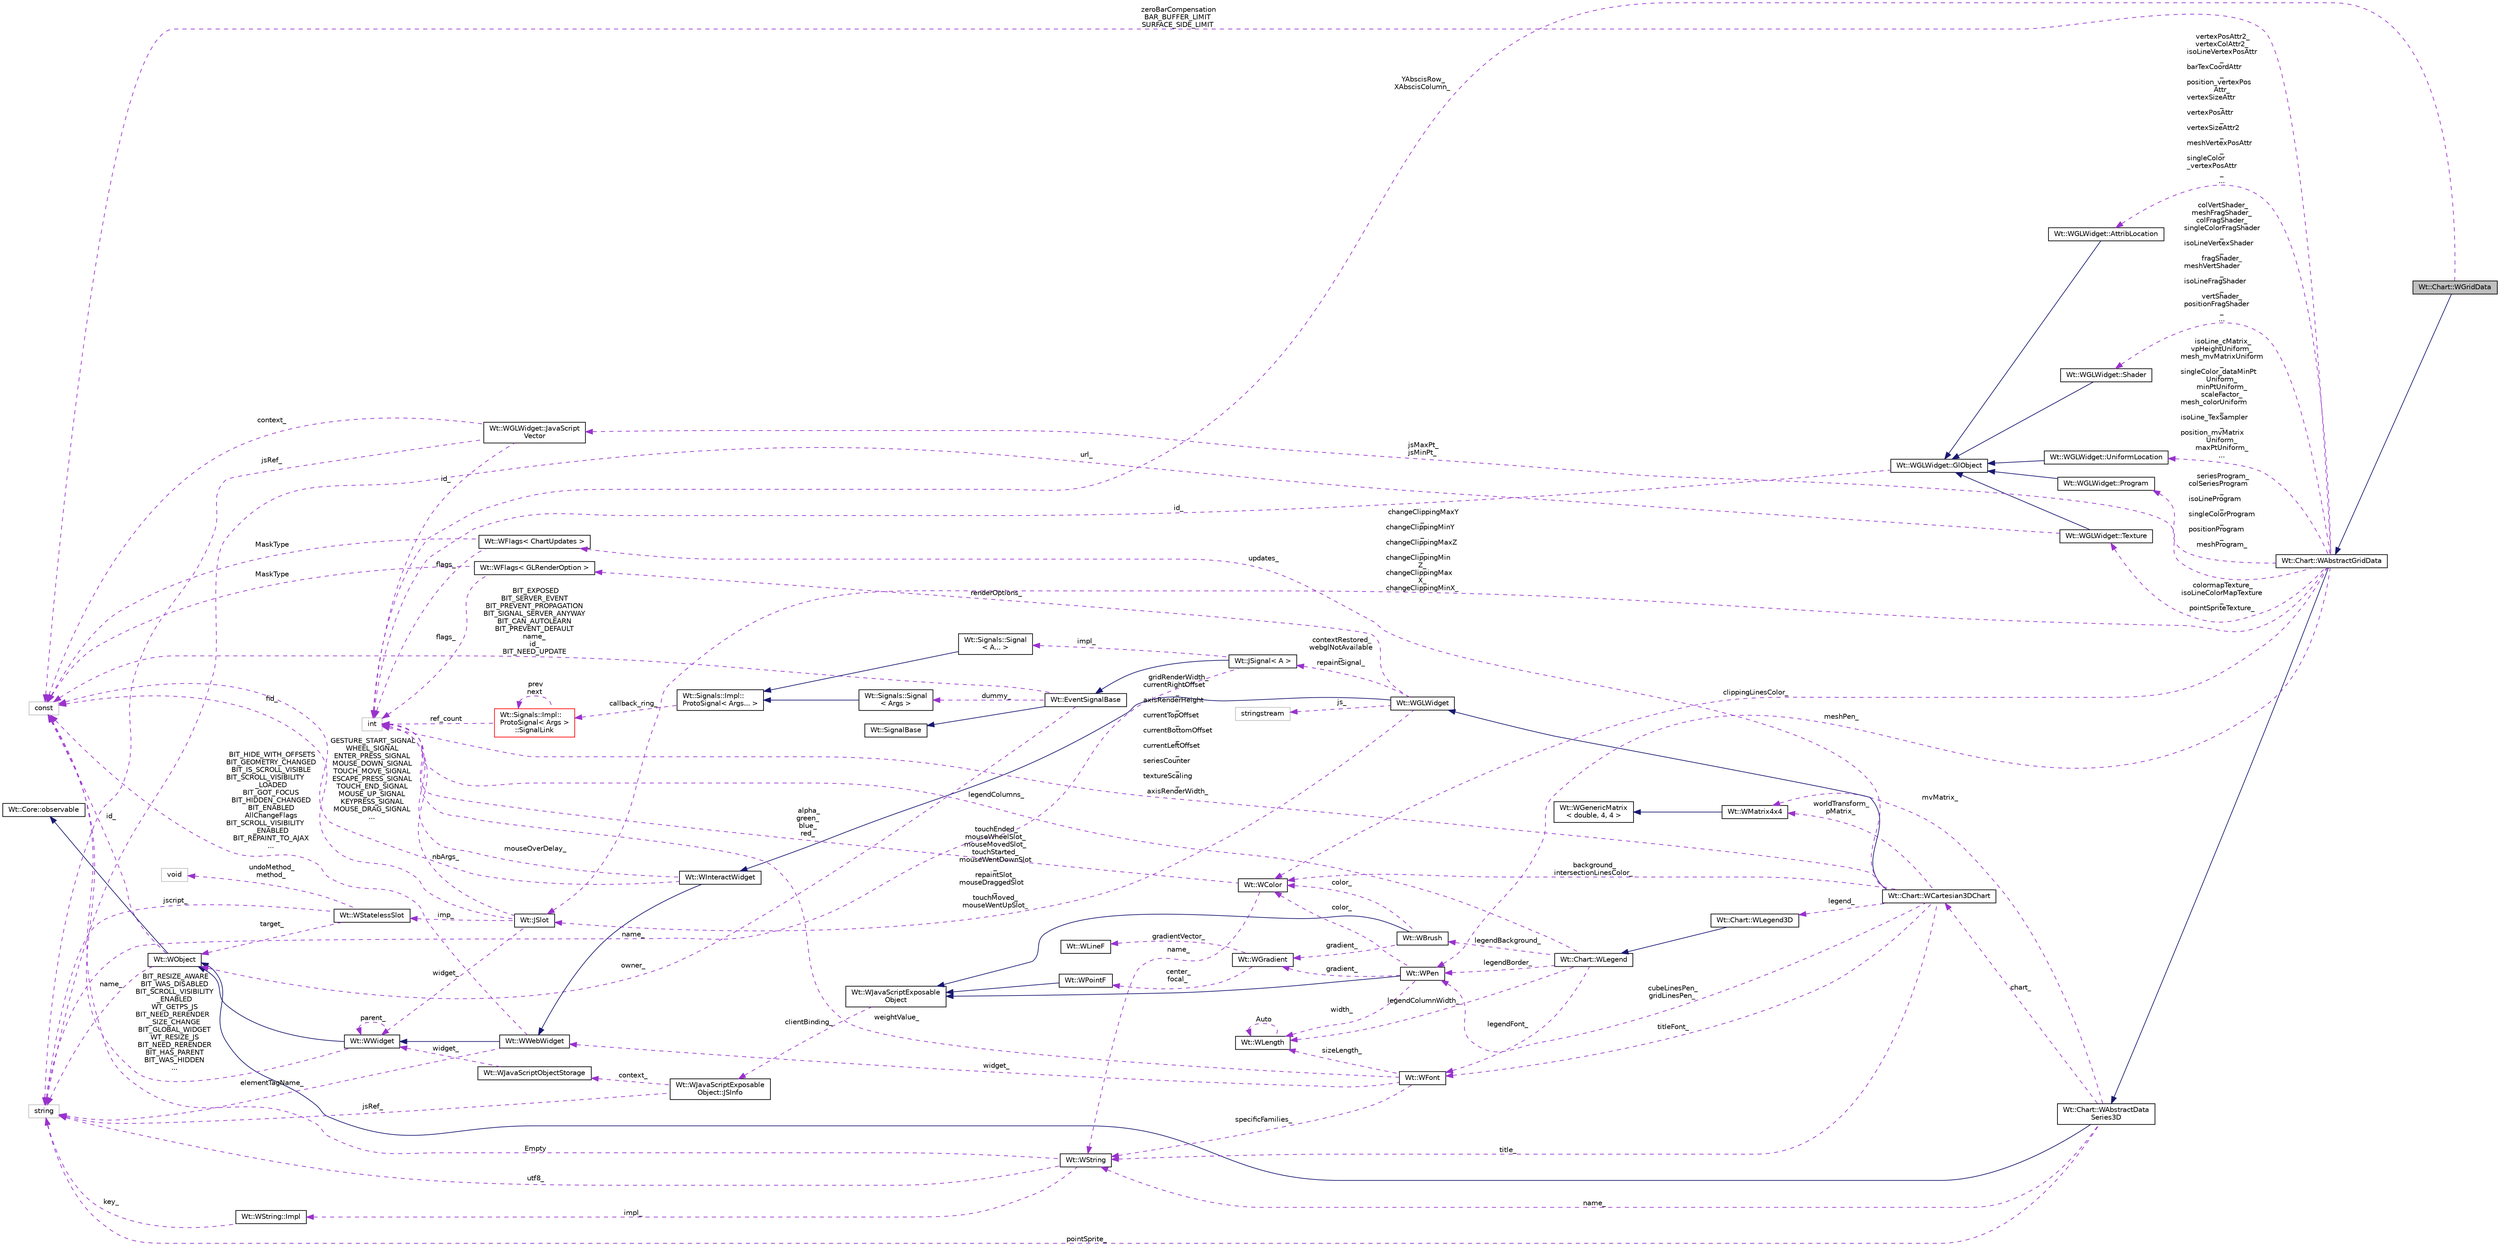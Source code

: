 digraph "Wt::Chart::WGridData"
{
 // LATEX_PDF_SIZE
  edge [fontname="Helvetica",fontsize="10",labelfontname="Helvetica",labelfontsize="10"];
  node [fontname="Helvetica",fontsize="10",shape=record];
  rankdir="LR";
  Node1 [label="Wt::Chart::WGridData",height=0.2,width=0.4,color="black", fillcolor="grey75", style="filled", fontcolor="black",tooltip="Class representing grid-based data for a 3D chart."];
  Node2 -> Node1 [dir="back",color="midnightblue",fontsize="10",style="solid",fontname="Helvetica"];
  Node2 [label="Wt::Chart::WAbstractGridData",height=0.2,width=0.4,color="black", fillcolor="white", style="filled",URL="$classWt_1_1Chart_1_1WAbstractGridData.html",tooltip="Class representing grid-based data for on a 3D chart."];
  Node3 -> Node2 [dir="back",color="midnightblue",fontsize="10",style="solid",fontname="Helvetica"];
  Node3 [label="Wt::Chart::WAbstractData\lSeries3D",height=0.2,width=0.4,color="black", fillcolor="white", style="filled",URL="$classWt_1_1Chart_1_1WAbstractDataSeries3D.html",tooltip="Abstract base class for dataseries that can be drawn on a WCartesian3DChart."];
  Node4 -> Node3 [dir="back",color="midnightblue",fontsize="10",style="solid",fontname="Helvetica"];
  Node4 [label="Wt::WObject",height=0.2,width=0.4,color="black", fillcolor="white", style="filled",URL="$classWt_1_1WObject.html",tooltip="A base class for objects that participate in the signal/slot system."];
  Node5 -> Node4 [dir="back",color="midnightblue",fontsize="10",style="solid",fontname="Helvetica"];
  Node5 [label="Wt::Core::observable",height=0.2,width=0.4,color="black", fillcolor="white", style="filled",URL="$classWt_1_1Core_1_1observable.html",tooltip="A base class for objects whose life-time can be tracked."];
  Node6 -> Node4 [dir="back",color="darkorchid3",fontsize="10",style="dashed",label=" name_" ,fontname="Helvetica"];
  Node6 [label="string",height=0.2,width=0.4,color="grey75", fillcolor="white", style="filled",tooltip=" "];
  Node7 -> Node4 [dir="back",color="darkorchid3",fontsize="10",style="dashed",label=" id_" ,fontname="Helvetica"];
  Node7 [label="const",height=0.2,width=0.4,color="grey75", fillcolor="white", style="filled",tooltip=" "];
  Node8 -> Node3 [dir="back",color="darkorchid3",fontsize="10",style="dashed",label=" mvMatrix_" ,fontname="Helvetica"];
  Node8 [label="Wt::WMatrix4x4",height=0.2,width=0.4,color="black", fillcolor="white", style="filled",URL="$classWt_1_1WMatrix4x4.html",tooltip="A value class that describes a 3D affine transformation matrix."];
  Node9 -> Node8 [dir="back",color="midnightblue",fontsize="10",style="solid",fontname="Helvetica"];
  Node9 [label="Wt::WGenericMatrix\l\< double, 4, 4 \>",height=0.2,width=0.4,color="black", fillcolor="white", style="filled",URL="$classWt_1_1WGenericMatrix.html",tooltip=" "];
  Node10 -> Node3 [dir="back",color="darkorchid3",fontsize="10",style="dashed",label=" chart_" ,fontname="Helvetica"];
  Node10 [label="Wt::Chart::WCartesian3DChart",height=0.2,width=0.4,color="black", fillcolor="white", style="filled",URL="$classWt_1_1Chart_1_1WCartesian3DChart.html",tooltip="A 3D Cartesian chart."];
  Node11 -> Node10 [dir="back",color="midnightblue",fontsize="10",style="solid",fontname="Helvetica"];
  Node11 [label="Wt::WGLWidget",height=0.2,width=0.4,color="black", fillcolor="white", style="filled",URL="$classWt_1_1WGLWidget.html",tooltip="GL support class."];
  Node12 -> Node11 [dir="back",color="midnightblue",fontsize="10",style="solid",fontname="Helvetica"];
  Node12 [label="Wt::WInteractWidget",height=0.2,width=0.4,color="black", fillcolor="white", style="filled",URL="$classWt_1_1WInteractWidget.html",tooltip="An abstract widget that can receive user-interface interaction."];
  Node13 -> Node12 [dir="back",color="midnightblue",fontsize="10",style="solid",fontname="Helvetica"];
  Node13 [label="Wt::WWebWidget",height=0.2,width=0.4,color="black", fillcolor="white", style="filled",URL="$classWt_1_1WWebWidget.html",tooltip="A base class for widgets with an HTML counterpart."];
  Node14 -> Node13 [dir="back",color="midnightblue",fontsize="10",style="solid",fontname="Helvetica"];
  Node14 [label="Wt::WWidget",height=0.2,width=0.4,color="black", fillcolor="white", style="filled",URL="$classWt_1_1WWidget.html",tooltip="The abstract base class for a user-interface component."];
  Node4 -> Node14 [dir="back",color="midnightblue",fontsize="10",style="solid",fontname="Helvetica"];
  Node14 -> Node14 [dir="back",color="darkorchid3",fontsize="10",style="dashed",label=" parent_" ,fontname="Helvetica"];
  Node7 -> Node14 [dir="back",color="darkorchid3",fontsize="10",style="dashed",label=" BIT_RESIZE_AWARE\nBIT_WAS_DISABLED\nBIT_SCROLL_VISIBILITY\l_ENABLED\nWT_GETPS_JS\nBIT_NEED_RERENDER\l_SIZE_CHANGE\nBIT_GLOBAL_WIDGET\nWT_RESIZE_JS\nBIT_NEED_RERENDER\nBIT_HAS_PARENT\nBIT_WAS_HIDDEN\n..." ,fontname="Helvetica"];
  Node6 -> Node13 [dir="back",color="darkorchid3",fontsize="10",style="dashed",label=" elementTagName_" ,fontname="Helvetica"];
  Node7 -> Node13 [dir="back",color="darkorchid3",fontsize="10",style="dashed",label=" BIT_HIDE_WITH_OFFSETS\nBIT_GEOMETRY_CHANGED\nBIT_IS_SCROLL_VISIBLE\nBIT_SCROLL_VISIBILITY\l_LOADED\nBIT_GOT_FOCUS\nBIT_HIDDEN_CHANGED\nBIT_ENABLED\nAllChangeFlags\nBIT_SCROLL_VISIBILITY\l_ENABLED\nBIT_REPAINT_TO_AJAX\n..." ,fontname="Helvetica"];
  Node15 -> Node12 [dir="back",color="darkorchid3",fontsize="10",style="dashed",label=" mouseOverDelay_" ,fontname="Helvetica"];
  Node15 [label="int",height=0.2,width=0.4,color="grey75", fillcolor="white", style="filled",tooltip=" "];
  Node7 -> Node12 [dir="back",color="darkorchid3",fontsize="10",style="dashed",label=" GESTURE_START_SIGNAL\nWHEEL_SIGNAL\nENTER_PRESS_SIGNAL\nMOUSE_DOWN_SIGNAL\nTOUCH_MOVE_SIGNAL\nESCAPE_PRESS_SIGNAL\nTOUCH_END_SIGNAL\nMOUSE_UP_SIGNAL\nKEYPRESS_SIGNAL\nMOUSE_DRAG_SIGNAL\n..." ,fontname="Helvetica"];
  Node16 -> Node11 [dir="back",color="darkorchid3",fontsize="10",style="dashed",label=" touchEnded_\nmouseWheelSlot_\nmouseMovedSlot_\ntouchStarted_\nmouseWentDownSlot\l_\nrepaintSlot_\nmouseDraggedSlot\l_\ntouchMoved_\nmouseWentUpSlot_" ,fontname="Helvetica"];
  Node16 [label="Wt::JSlot",height=0.2,width=0.4,color="black", fillcolor="white", style="filled",URL="$classWt_1_1JSlot.html",tooltip="A slot that is only implemented in client side JavaScript code."];
  Node17 -> Node16 [dir="back",color="darkorchid3",fontsize="10",style="dashed",label=" imp_" ,fontname="Helvetica"];
  Node17 [label="Wt::WStatelessSlot",height=0.2,width=0.4,color="black", fillcolor="white", style="filled",URL="$classWt_1_1WStatelessSlot.html",tooltip=" "];
  Node4 -> Node17 [dir="back",color="darkorchid3",fontsize="10",style="dashed",label=" target_" ,fontname="Helvetica"];
  Node18 -> Node17 [dir="back",color="darkorchid3",fontsize="10",style="dashed",label=" undoMethod_\nmethod_" ,fontname="Helvetica"];
  Node18 [label="void",height=0.2,width=0.4,color="grey75", fillcolor="white", style="filled",tooltip=" "];
  Node6 -> Node17 [dir="back",color="darkorchid3",fontsize="10",style="dashed",label=" jscript_" ,fontname="Helvetica"];
  Node15 -> Node16 [dir="back",color="darkorchid3",fontsize="10",style="dashed",label=" nbArgs_" ,fontname="Helvetica"];
  Node14 -> Node16 [dir="back",color="darkorchid3",fontsize="10",style="dashed",label=" widget_" ,fontname="Helvetica"];
  Node7 -> Node16 [dir="back",color="darkorchid3",fontsize="10",style="dashed",label=" fid_" ,fontname="Helvetica"];
  Node19 -> Node11 [dir="back",color="darkorchid3",fontsize="10",style="dashed",label=" contextRestored_\nwebglNotAvailable\l_\nrepaintSignal_" ,fontname="Helvetica"];
  Node19 [label="Wt::JSignal\< A \>",height=0.2,width=0.4,color="black", fillcolor="white", style="filled",URL="$classWt_1_1JSignal.html",tooltip="A signal to relay JavaScript to C++ calls."];
  Node20 -> Node19 [dir="back",color="midnightblue",fontsize="10",style="solid",fontname="Helvetica"];
  Node20 [label="Wt::EventSignalBase",height=0.2,width=0.4,color="black", fillcolor="white", style="filled",URL="$classWt_1_1EventSignalBase.html",tooltip="Abstract base class of an event signal."];
  Node21 -> Node20 [dir="back",color="midnightblue",fontsize="10",style="solid",fontname="Helvetica"];
  Node21 [label="Wt::SignalBase",height=0.2,width=0.4,color="black", fillcolor="white", style="filled",URL="$classWt_1_1SignalBase.html",tooltip="Abstract base class of a signal."];
  Node4 -> Node20 [dir="back",color="darkorchid3",fontsize="10",style="dashed",label=" owner_" ,fontname="Helvetica"];
  Node22 -> Node20 [dir="back",color="darkorchid3",fontsize="10",style="dashed",label=" dummy_" ,fontname="Helvetica"];
  Node22 [label="Wt::Signals::Signal\l\< Args \>",height=0.2,width=0.4,color="black", fillcolor="white", style="filled",URL="$structWt_1_1Signals_1_1Signal.html",tooltip=" "];
  Node23 -> Node22 [dir="back",color="midnightblue",fontsize="10",style="solid",fontname="Helvetica"];
  Node23 [label="Wt::Signals::Impl::\lProtoSignal\< Args... \>",height=0.2,width=0.4,color="black", fillcolor="white", style="filled",URL="$classWt_1_1Signals_1_1Impl_1_1ProtoSignal.html",tooltip=" "];
  Node24 -> Node23 [dir="back",color="darkorchid3",fontsize="10",style="dashed",label=" callback_ring_" ,fontname="Helvetica"];
  Node24 [label="Wt::Signals::Impl::\lProtoSignal\< Args \>\l::SignalLink",height=0.2,width=0.4,color="red", fillcolor="white", style="filled",URL="$structWt_1_1Signals_1_1Impl_1_1ProtoSignal_1_1SignalLink.html",tooltip=" "];
  Node15 -> Node24 [dir="back",color="darkorchid3",fontsize="10",style="dashed",label=" ref_count" ,fontname="Helvetica"];
  Node24 -> Node24 [dir="back",color="darkorchid3",fontsize="10",style="dashed",label=" prev\nnext" ,fontname="Helvetica"];
  Node7 -> Node20 [dir="back",color="darkorchid3",fontsize="10",style="dashed",label=" BIT_EXPOSED\nBIT_SERVER_EVENT\nBIT_PREVENT_PROPAGATION\nBIT_SIGNAL_SERVER_ANYWAY\nBIT_CAN_AUTOLEARN\nBIT_PREVENT_DEFAULT\nname_\nid_\nBIT_NEED_UPDATE" ,fontname="Helvetica"];
  Node6 -> Node19 [dir="back",color="darkorchid3",fontsize="10",style="dashed",label=" name_" ,fontname="Helvetica"];
  Node28 -> Node19 [dir="back",color="darkorchid3",fontsize="10",style="dashed",label=" impl_" ,fontname="Helvetica"];
  Node28 [label="Wt::Signals::Signal\l\< A... \>",height=0.2,width=0.4,color="black", fillcolor="white", style="filled",URL="$structWt_1_1Signals_1_1Signal.html",tooltip=" "];
  Node23 -> Node28 [dir="back",color="midnightblue",fontsize="10",style="solid",fontname="Helvetica"];
  Node29 -> Node11 [dir="back",color="darkorchid3",fontsize="10",style="dashed",label=" renderOptions_" ,fontname="Helvetica"];
  Node29 [label="Wt::WFlags\< GLRenderOption \>",height=0.2,width=0.4,color="black", fillcolor="white", style="filled",URL="$classWt_1_1WFlags.html",tooltip=" "];
  Node15 -> Node29 [dir="back",color="darkorchid3",fontsize="10",style="dashed",label=" flags_" ,fontname="Helvetica"];
  Node7 -> Node29 [dir="back",color="darkorchid3",fontsize="10",style="dashed",label=" MaskType" ,fontname="Helvetica"];
  Node30 -> Node11 [dir="back",color="darkorchid3",fontsize="10",style="dashed",label=" js_" ,fontname="Helvetica"];
  Node30 [label="stringstream",height=0.2,width=0.4,color="grey75", fillcolor="white", style="filled",tooltip=" "];
  Node8 -> Node10 [dir="back",color="darkorchid3",fontsize="10",style="dashed",label=" worldTransform_\npMatrix_" ,fontname="Helvetica"];
  Node31 -> Node10 [dir="back",color="darkorchid3",fontsize="10",style="dashed",label=" background_\nintersectionLinesColor_" ,fontname="Helvetica"];
  Node31 [label="Wt::WColor",height=0.2,width=0.4,color="black", fillcolor="white", style="filled",URL="$classWt_1_1WColor.html",tooltip="A value class that defines a color."];
  Node32 -> Node31 [dir="back",color="darkorchid3",fontsize="10",style="dashed",label=" name_" ,fontname="Helvetica"];
  Node32 [label="Wt::WString",height=0.2,width=0.4,color="black", fillcolor="white", style="filled",URL="$classWt_1_1WString.html",tooltip="A value class which describes a locale-aware unicode string."];
  Node33 -> Node32 [dir="back",color="darkorchid3",fontsize="10",style="dashed",label=" impl_" ,fontname="Helvetica"];
  Node33 [label="Wt::WString::Impl",height=0.2,width=0.4,color="black", fillcolor="white", style="filled",URL="$structWt_1_1WString_1_1Impl.html",tooltip=" "];
  Node6 -> Node33 [dir="back",color="darkorchid3",fontsize="10",style="dashed",label=" key_" ,fontname="Helvetica"];
  Node6 -> Node32 [dir="back",color="darkorchid3",fontsize="10",style="dashed",label=" utf8_" ,fontname="Helvetica"];
  Node7 -> Node32 [dir="back",color="darkorchid3",fontsize="10",style="dashed",label=" Empty" ,fontname="Helvetica"];
  Node15 -> Node31 [dir="back",color="darkorchid3",fontsize="10",style="dashed",label=" alpha_\ngreen_\nblue_\nred_" ,fontname="Helvetica"];
  Node32 -> Node10 [dir="back",color="darkorchid3",fontsize="10",style="dashed",label=" title_" ,fontname="Helvetica"];
  Node34 -> Node10 [dir="back",color="darkorchid3",fontsize="10",style="dashed",label=" updates_" ,fontname="Helvetica"];
  Node34 [label="Wt::WFlags\< ChartUpdates \>",height=0.2,width=0.4,color="black", fillcolor="white", style="filled",URL="$classWt_1_1WFlags.html",tooltip=" "];
  Node15 -> Node34 [dir="back",color="darkorchid3",fontsize="10",style="dashed",label=" flags_" ,fontname="Helvetica"];
  Node7 -> Node34 [dir="back",color="darkorchid3",fontsize="10",style="dashed",label=" MaskType" ,fontname="Helvetica"];
  Node15 -> Node10 [dir="back",color="darkorchid3",fontsize="10",style="dashed",label=" gridRenderWidth_\ncurrentRightOffset\l_\naxisRenderHeight\l_\ncurrentTopOffset\l_\ncurrentBottomOffset\l_\ncurrentLeftOffset\l_\nseriesCounter\l_\ntextureScaling\l_\naxisRenderWidth_" ,fontname="Helvetica"];
  Node35 -> Node10 [dir="back",color="darkorchid3",fontsize="10",style="dashed",label=" cubeLinesPen_\ngridLinesPen_" ,fontname="Helvetica"];
  Node35 [label="Wt::WPen",height=0.2,width=0.4,color="black", fillcolor="white", style="filled",URL="$classWt_1_1WPen.html",tooltip="A value class that defines the style for pen strokes."];
  Node36 -> Node35 [dir="back",color="midnightblue",fontsize="10",style="solid",fontname="Helvetica"];
  Node36 [label="Wt::WJavaScriptExposable\lObject",height=0.2,width=0.4,color="black", fillcolor="white", style="filled",URL="$classWt_1_1WJavaScriptExposableObject.html",tooltip="A JavaScript exposable object."];
  Node37 -> Node36 [dir="back",color="darkorchid3",fontsize="10",style="dashed",label=" clientBinding_" ,fontname="Helvetica"];
  Node37 [label="Wt::WJavaScriptExposable\lObject::JSInfo",height=0.2,width=0.4,color="black", fillcolor="white", style="filled",URL="$structWt_1_1WJavaScriptExposableObject_1_1JSInfo.html",tooltip=" "];
  Node6 -> Node37 [dir="back",color="darkorchid3",fontsize="10",style="dashed",label=" jsRef_" ,fontname="Helvetica"];
  Node38 -> Node37 [dir="back",color="darkorchid3",fontsize="10",style="dashed",label=" context_" ,fontname="Helvetica"];
  Node38 [label="Wt::WJavaScriptObjectStorage",height=0.2,width=0.4,color="black", fillcolor="white", style="filled",URL="$classWt_1_1WJavaScriptObjectStorage.html",tooltip=" "];
  Node14 -> Node38 [dir="back",color="darkorchid3",fontsize="10",style="dashed",label=" widget_" ,fontname="Helvetica"];
  Node31 -> Node35 [dir="back",color="darkorchid3",fontsize="10",style="dashed",label=" color_" ,fontname="Helvetica"];
  Node39 -> Node35 [dir="back",color="darkorchid3",fontsize="10",style="dashed",label=" gradient_" ,fontname="Helvetica"];
  Node39 [label="Wt::WGradient",height=0.2,width=0.4,color="black", fillcolor="white", style="filled",URL="$classWt_1_1WGradient.html",tooltip="A linear or radial gradient."];
  Node40 -> Node39 [dir="back",color="darkorchid3",fontsize="10",style="dashed",label=" center_\nfocal_" ,fontname="Helvetica"];
  Node40 [label="Wt::WPointF",height=0.2,width=0.4,color="black", fillcolor="white", style="filled",URL="$classWt_1_1WPointF.html",tooltip="A value class that defines a 2D point."];
  Node36 -> Node40 [dir="back",color="midnightblue",fontsize="10",style="solid",fontname="Helvetica"];
  Node41 -> Node39 [dir="back",color="darkorchid3",fontsize="10",style="dashed",label=" gradientVector_" ,fontname="Helvetica"];
  Node41 [label="Wt::WLineF",height=0.2,width=0.4,color="black", fillcolor="white", style="filled",URL="$classWt_1_1WLineF.html",tooltip="Utility class that defines a single line."];
  Node42 -> Node35 [dir="back",color="darkorchid3",fontsize="10",style="dashed",label=" width_" ,fontname="Helvetica"];
  Node42 [label="Wt::WLength",height=0.2,width=0.4,color="black", fillcolor="white", style="filled",URL="$classWt_1_1WLength.html",tooltip="A value class that describes a CSS length."];
  Node42 -> Node42 [dir="back",color="darkorchid3",fontsize="10",style="dashed",label=" Auto" ,fontname="Helvetica"];
  Node43 -> Node10 [dir="back",color="darkorchid3",fontsize="10",style="dashed",label=" legend_" ,fontname="Helvetica"];
  Node43 [label="Wt::Chart::WLegend3D",height=0.2,width=0.4,color="black", fillcolor="white", style="filled",URL="$classWt_1_1Chart_1_1WLegend3D.html",tooltip=" "];
  Node44 -> Node43 [dir="back",color="midnightblue",fontsize="10",style="solid",fontname="Helvetica"];
  Node44 [label="Wt::Chart::WLegend",height=0.2,width=0.4,color="black", fillcolor="white", style="filled",URL="$classWt_1_1Chart_1_1WLegend.html",tooltip=" "];
  Node45 -> Node44 [dir="back",color="darkorchid3",fontsize="10",style="dashed",label=" legendBackground_" ,fontname="Helvetica"];
  Node45 [label="Wt::WBrush",height=0.2,width=0.4,color="black", fillcolor="white", style="filled",URL="$classWt_1_1WBrush.html",tooltip="A value class that defines the style for filling a path."];
  Node36 -> Node45 [dir="back",color="midnightblue",fontsize="10",style="solid",fontname="Helvetica"];
  Node31 -> Node45 [dir="back",color="darkorchid3",fontsize="10",style="dashed",label=" color_" ,fontname="Helvetica"];
  Node39 -> Node45 [dir="back",color="darkorchid3",fontsize="10",style="dashed",label=" gradient_" ,fontname="Helvetica"];
  Node35 -> Node44 [dir="back",color="darkorchid3",fontsize="10",style="dashed",label=" legendBorder_" ,fontname="Helvetica"];
  Node15 -> Node44 [dir="back",color="darkorchid3",fontsize="10",style="dashed",label=" legendColumns_" ,fontname="Helvetica"];
  Node46 -> Node44 [dir="back",color="darkorchid3",fontsize="10",style="dashed",label=" legendFont_" ,fontname="Helvetica"];
  Node46 [label="Wt::WFont",height=0.2,width=0.4,color="black", fillcolor="white", style="filled",URL="$classWt_1_1WFont.html",tooltip="A value class that describes a font."];
  Node32 -> Node46 [dir="back",color="darkorchid3",fontsize="10",style="dashed",label=" specificFamilies_" ,fontname="Helvetica"];
  Node15 -> Node46 [dir="back",color="darkorchid3",fontsize="10",style="dashed",label=" weightValue_" ,fontname="Helvetica"];
  Node13 -> Node46 [dir="back",color="darkorchid3",fontsize="10",style="dashed",label=" widget_" ,fontname="Helvetica"];
  Node42 -> Node46 [dir="back",color="darkorchid3",fontsize="10",style="dashed",label=" sizeLength_" ,fontname="Helvetica"];
  Node42 -> Node44 [dir="back",color="darkorchid3",fontsize="10",style="dashed",label=" legendColumnWidth_" ,fontname="Helvetica"];
  Node46 -> Node10 [dir="back",color="darkorchid3",fontsize="10",style="dashed",label=" titleFont_" ,fontname="Helvetica"];
  Node32 -> Node3 [dir="back",color="darkorchid3",fontsize="10",style="dashed",label=" name_" ,fontname="Helvetica"];
  Node6 -> Node3 [dir="back",color="darkorchid3",fontsize="10",style="dashed",label=" pointSprite_" ,fontname="Helvetica"];
  Node16 -> Node2 [dir="back",color="darkorchid3",fontsize="10",style="dashed",label=" changeClippingMaxY\l_\nchangeClippingMinY\l_\nchangeClippingMaxZ\l_\nchangeClippingMin\lZ_\nchangeClippingMax\lX_\nchangeClippingMinX_" ,fontname="Helvetica"];
  Node31 -> Node2 [dir="back",color="darkorchid3",fontsize="10",style="dashed",label=" clippingLinesColor_" ,fontname="Helvetica"];
  Node47 -> Node2 [dir="back",color="darkorchid3",fontsize="10",style="dashed",label=" isoLine_cMatrix_\nvpHeightUniform_\nmesh_mvMatrixUniform\l_\nsingleColor_dataMinPt\lUniform_\nminPtUniform_\nscaleFactor_\nmesh_colorUniform\l_\nisoLine_TexSampler\l_\nposition_mvMatrix\lUniform_\nmaxPtUniform_\n..." ,fontname="Helvetica"];
  Node47 [label="Wt::WGLWidget::UniformLocation",height=0.2,width=0.4,color="black", fillcolor="white", style="filled",URL="$classWt_1_1WGLWidget_1_1UniformLocation.html",tooltip="Reference to a WebGLUniformLocation class."];
  Node48 -> Node47 [dir="back",color="midnightblue",fontsize="10",style="solid",fontname="Helvetica"];
  Node48 [label="Wt::WGLWidget::GlObject",height=0.2,width=0.4,color="black", fillcolor="white", style="filled",URL="$classWt_1_1WGLWidget_1_1GlObject.html",tooltip="Abstract base class for all GL objects."];
  Node15 -> Node48 [dir="back",color="darkorchid3",fontsize="10",style="dashed",label=" id_" ,fontname="Helvetica"];
  Node49 -> Node2 [dir="back",color="darkorchid3",fontsize="10",style="dashed",label=" seriesProgram_\ncolSeriesProgram\l_\nisoLineProgram\l_\nsingleColorProgram\l_\npositionProgram\l_\nmeshProgram_" ,fontname="Helvetica"];
  Node49 [label="Wt::WGLWidget::Program",height=0.2,width=0.4,color="black", fillcolor="white", style="filled",URL="$classWt_1_1WGLWidget_1_1Program.html",tooltip="Reference to a WebGLProgram class."];
  Node48 -> Node49 [dir="back",color="midnightblue",fontsize="10",style="solid",fontname="Helvetica"];
  Node50 -> Node2 [dir="back",color="darkorchid3",fontsize="10",style="dashed",label=" jsMaxPt_\njsMinPt_" ,fontname="Helvetica"];
  Node50 [label="Wt::WGLWidget::JavaScript\lVector",height=0.2,width=0.4,color="black", fillcolor="white", style="filled",URL="$classWt_1_1WGLWidget_1_1JavaScriptVector.html",tooltip="A client-side JavaScript vector."];
  Node15 -> Node50 [dir="back",color="darkorchid3",fontsize="10",style="dashed",label=" id_" ,fontname="Helvetica"];
  Node6 -> Node50 [dir="back",color="darkorchid3",fontsize="10",style="dashed",label=" jsRef_" ,fontname="Helvetica"];
  Node7 -> Node50 [dir="back",color="darkorchid3",fontsize="10",style="dashed",label=" context_" ,fontname="Helvetica"];
  Node51 -> Node2 [dir="back",color="darkorchid3",fontsize="10",style="dashed",label=" colormapTexture_\nisoLineColorMapTexture\l_\npointSpriteTexture_" ,fontname="Helvetica"];
  Node51 [label="Wt::WGLWidget::Texture",height=0.2,width=0.4,color="black", fillcolor="white", style="filled",URL="$classWt_1_1WGLWidget_1_1Texture.html",tooltip="Reference to a WebGLTexture class."];
  Node48 -> Node51 [dir="back",color="midnightblue",fontsize="10",style="solid",fontname="Helvetica"];
  Node6 -> Node51 [dir="back",color="darkorchid3",fontsize="10",style="dashed",label=" url_" ,fontname="Helvetica"];
  Node52 -> Node2 [dir="back",color="darkorchid3",fontsize="10",style="dashed",label=" vertexPosAttr2_\nvertexColAttr2_\nisoLineVertexPosAttr\l_\nbarTexCoordAttr\l_\nposition_vertexPos\lAttr_\nvertexSizeAttr\l_\nvertexPosAttr\l_\nvertexSizeAttr2\l_\nmeshVertexPosAttr\l_\nsingleColor\l_vertexPosAttr\l_\n..." ,fontname="Helvetica"];
  Node52 [label="Wt::WGLWidget::AttribLocation",height=0.2,width=0.4,color="black", fillcolor="white", style="filled",URL="$classWt_1_1WGLWidget_1_1AttribLocation.html",tooltip="Reference to a shader attribute location."];
  Node48 -> Node52 [dir="back",color="midnightblue",fontsize="10",style="solid",fontname="Helvetica"];
  Node35 -> Node2 [dir="back",color="darkorchid3",fontsize="10",style="dashed",label=" meshPen_" ,fontname="Helvetica"];
  Node7 -> Node2 [dir="back",color="darkorchid3",fontsize="10",style="dashed",label=" zeroBarCompensation\nBAR_BUFFER_LIMIT\nSURFACE_SIDE_LIMIT" ,fontname="Helvetica"];
  Node53 -> Node2 [dir="back",color="darkorchid3",fontsize="10",style="dashed",label=" colVertShader_\nmeshFragShader_\ncolFragShader_\nsingleColorFragShader\l_\nisoLineVertexShader\l_\nfragShader_\nmeshVertShader\l_\nisoLineFragShader\l_\nvertShader_\npositionFragShader\l_\n..." ,fontname="Helvetica"];
  Node53 [label="Wt::WGLWidget::Shader",height=0.2,width=0.4,color="black", fillcolor="white", style="filled",URL="$classWt_1_1WGLWidget_1_1Shader.html",tooltip="Reference to a WebGLShader class."];
  Node48 -> Node53 [dir="back",color="midnightblue",fontsize="10",style="solid",fontname="Helvetica"];
  Node15 -> Node1 [dir="back",color="darkorchid3",fontsize="10",style="dashed",label=" YAbscisRow_\nXAbscisColumn_" ,fontname="Helvetica"];
}
